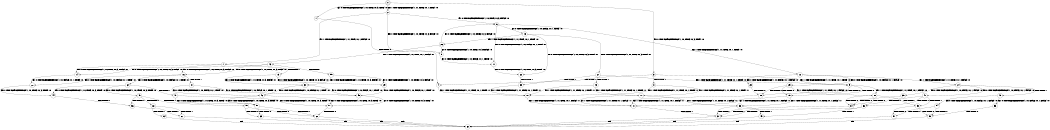 digraph BCG {
size = "7, 10.5";
center = TRUE;
node [shape = circle];
0 [peripheries = 2];
0 -> 1 [label = "EX !0 !ATOMIC_EXCH_BRANCH (1, +0, TRUE, +0, 3, TRUE) !:0:"];
0 -> 2 [label = "EX !1 !ATOMIC_EXCH_BRANCH (1, +1, TRUE, +0, 1, TRUE) !:0:"];
0 -> 3 [label = "EX !0 !ATOMIC_EXCH_BRANCH (1, +0, TRUE, +0, 3, TRUE) !:0:"];
1 -> 4 [label = "TERMINATE !0"];
2 -> 5 [label = "EX !0 !ATOMIC_EXCH_BRANCH (1, +0, TRUE, +0, 3, FALSE) !:0:"];
2 -> 6 [label = "EX !0 !ATOMIC_EXCH_BRANCH (1, +0, TRUE, +0, 3, FALSE) !:0:"];
2 -> 7 [label = "EX !1 !ATOMIC_EXCH_BRANCH (1, +1, TRUE, +0, 1, FALSE) !:0:"];
3 -> 4 [label = "TERMINATE !0"];
3 -> 8 [label = "TERMINATE !0"];
3 -> 9 [label = "EX !1 !ATOMIC_EXCH_BRANCH (1, +1, TRUE, +0, 1, TRUE) !:0:"];
4 -> 10 [label = "EX !1 !ATOMIC_EXCH_BRANCH (1, +1, TRUE, +0, 1, TRUE) !:1:"];
5 -> 11 [label = "EX !0 !ATOMIC_EXCH_BRANCH (1, +0, FALSE, +0, 1, TRUE) !:0:"];
6 -> 11 [label = "EX !0 !ATOMIC_EXCH_BRANCH (1, +0, FALSE, +0, 1, TRUE) !:0:"];
6 -> 12 [label = "EX !1 !ATOMIC_EXCH_BRANCH (1, +1, TRUE, +0, 1, TRUE) !:0:"];
6 -> 13 [label = "EX !0 !ATOMIC_EXCH_BRANCH (1, +0, FALSE, +0, 1, TRUE) !:0:"];
7 -> 14 [label = "EX !0 !ATOMIC_EXCH_BRANCH (1, +0, TRUE, +0, 3, FALSE) !:0:"];
7 -> 15 [label = "TERMINATE !1"];
7 -> 16 [label = "EX !0 !ATOMIC_EXCH_BRANCH (1, +0, TRUE, +0, 3, FALSE) !:0:"];
8 -> 10 [label = "EX !1 !ATOMIC_EXCH_BRANCH (1, +1, TRUE, +0, 1, TRUE) !:1:"];
8 -> 17 [label = "EX !1 !ATOMIC_EXCH_BRANCH (1, +1, TRUE, +0, 1, TRUE) !:1:"];
9 -> 18 [label = "TERMINATE !0"];
9 -> 19 [label = "TERMINATE !0"];
9 -> 20 [label = "EX !1 !ATOMIC_EXCH_BRANCH (1, +1, TRUE, +0, 1, FALSE) !:0:"];
10 -> 21 [label = "EX !1 !ATOMIC_EXCH_BRANCH (1, +1, TRUE, +0, 1, FALSE) !:1:"];
11 -> 22 [label = "EX !0 !ATOMIC_EXCH_BRANCH (1, +0, TRUE, +0, 3, TRUE) !:0:"];
12 -> 23 [label = "EX !0 !ATOMIC_EXCH_BRANCH (1, +0, FALSE, +0, 1, FALSE) !:0:"];
12 -> 24 [label = "EX !1 !ATOMIC_EXCH_BRANCH (1, +1, TRUE, +0, 1, FALSE) !:0:"];
12 -> 25 [label = "EX !0 !ATOMIC_EXCH_BRANCH (1, +0, FALSE, +0, 1, FALSE) !:0:"];
13 -> 22 [label = "EX !0 !ATOMIC_EXCH_BRANCH (1, +0, TRUE, +0, 3, TRUE) !:0:"];
13 -> 26 [label = "EX !1 !ATOMIC_EXCH_BRANCH (1, +1, TRUE, +0, 1, TRUE) !:0:"];
13 -> 27 [label = "EX !0 !ATOMIC_EXCH_BRANCH (1, +0, TRUE, +0, 3, TRUE) !:0:"];
14 -> 28 [label = "EX !0 !ATOMIC_EXCH_BRANCH (1, +0, FALSE, +0, 1, TRUE) !:0:"];
15 -> 29 [label = "EX !0 !ATOMIC_EXCH_BRANCH (1, +0, TRUE, +0, 3, FALSE) !:0:"];
15 -> 30 [label = "EX !0 !ATOMIC_EXCH_BRANCH (1, +0, TRUE, +0, 3, FALSE) !:0:"];
16 -> 28 [label = "EX !0 !ATOMIC_EXCH_BRANCH (1, +0, FALSE, +0, 1, TRUE) !:0:"];
16 -> 31 [label = "TERMINATE !1"];
16 -> 32 [label = "EX !0 !ATOMIC_EXCH_BRANCH (1, +0, FALSE, +0, 1, TRUE) !:0:"];
17 -> 21 [label = "EX !1 !ATOMIC_EXCH_BRANCH (1, +1, TRUE, +0, 1, FALSE) !:1:"];
17 -> 33 [label = "EX !1 !ATOMIC_EXCH_BRANCH (1, +1, TRUE, +0, 1, FALSE) !:1:"];
18 -> 21 [label = "EX !1 !ATOMIC_EXCH_BRANCH (1, +1, TRUE, +0, 1, FALSE) !:1:"];
19 -> 21 [label = "EX !1 !ATOMIC_EXCH_BRANCH (1, +1, TRUE, +0, 1, FALSE) !:1:"];
19 -> 33 [label = "EX !1 !ATOMIC_EXCH_BRANCH (1, +1, TRUE, +0, 1, FALSE) !:1:"];
20 -> 34 [label = "TERMINATE !0"];
20 -> 35 [label = "TERMINATE !1"];
20 -> 36 [label = "TERMINATE !0"];
21 -> 37 [label = "TERMINATE !1"];
22 -> 38 [label = "TERMINATE !0"];
23 -> 18 [label = "TERMINATE !0"];
24 -> 39 [label = "EX !0 !ATOMIC_EXCH_BRANCH (1, +0, FALSE, +0, 1, FALSE) !:0:"];
24 -> 40 [label = "TERMINATE !1"];
24 -> 41 [label = "EX !0 !ATOMIC_EXCH_BRANCH (1, +0, FALSE, +0, 1, FALSE) !:0:"];
25 -> 18 [label = "TERMINATE !0"];
25 -> 19 [label = "TERMINATE !0"];
25 -> 20 [label = "EX !1 !ATOMIC_EXCH_BRANCH (1, +1, TRUE, +0, 1, FALSE) !:0:"];
26 -> 5 [label = "EX !0 !ATOMIC_EXCH_BRANCH (1, +0, TRUE, +0, 3, FALSE) !:0:"];
26 -> 42 [label = "EX !1 !ATOMIC_EXCH_BRANCH (1, +1, TRUE, +0, 1, FALSE) !:0:"];
26 -> 6 [label = "EX !0 !ATOMIC_EXCH_BRANCH (1, +0, TRUE, +0, 3, FALSE) !:0:"];
27 -> 38 [label = "TERMINATE !0"];
27 -> 43 [label = "TERMINATE !0"];
27 -> 9 [label = "EX !1 !ATOMIC_EXCH_BRANCH (1, +1, TRUE, +0, 1, TRUE) !:0:"];
28 -> 44 [label = "EX !0 !ATOMIC_EXCH_BRANCH (1, +0, TRUE, +0, 3, TRUE) !:0:"];
29 -> 45 [label = "EX !0 !ATOMIC_EXCH_BRANCH (1, +0, FALSE, +0, 1, TRUE) !:0:"];
30 -> 45 [label = "EX !0 !ATOMIC_EXCH_BRANCH (1, +0, FALSE, +0, 1, TRUE) !:0:"];
30 -> 46 [label = "EX !0 !ATOMIC_EXCH_BRANCH (1, +0, FALSE, +0, 1, TRUE) !:0:"];
31 -> 45 [label = "EX !0 !ATOMIC_EXCH_BRANCH (1, +0, FALSE, +0, 1, TRUE) !:0:"];
31 -> 46 [label = "EX !0 !ATOMIC_EXCH_BRANCH (1, +0, FALSE, +0, 1, TRUE) !:0:"];
32 -> 44 [label = "EX !0 !ATOMIC_EXCH_BRANCH (1, +0, TRUE, +0, 3, TRUE) !:0:"];
32 -> 47 [label = "TERMINATE !1"];
32 -> 48 [label = "EX !0 !ATOMIC_EXCH_BRANCH (1, +0, TRUE, +0, 3, TRUE) !:0:"];
33 -> 37 [label = "TERMINATE !1"];
33 -> 49 [label = "TERMINATE !1"];
34 -> 37 [label = "TERMINATE !1"];
35 -> 50 [label = "TERMINATE !0"];
35 -> 51 [label = "TERMINATE !0"];
36 -> 37 [label = "TERMINATE !1"];
36 -> 49 [label = "TERMINATE !1"];
37 -> 52 [label = "exit"];
38 -> 10 [label = "EX !1 !ATOMIC_EXCH_BRANCH (1, +1, TRUE, +0, 1, TRUE) !:1:"];
39 -> 34 [label = "TERMINATE !0"];
40 -> 53 [label = "EX !0 !ATOMIC_EXCH_BRANCH (1, +0, FALSE, +0, 1, FALSE) !:0:"];
40 -> 54 [label = "EX !0 !ATOMIC_EXCH_BRANCH (1, +0, FALSE, +0, 1, FALSE) !:0:"];
41 -> 34 [label = "TERMINATE !0"];
41 -> 35 [label = "TERMINATE !1"];
41 -> 36 [label = "TERMINATE !0"];
42 -> 14 [label = "EX !0 !ATOMIC_EXCH_BRANCH (1, +0, TRUE, +0, 3, FALSE) !:0:"];
42 -> 55 [label = "TERMINATE !1"];
42 -> 16 [label = "EX !0 !ATOMIC_EXCH_BRANCH (1, +0, TRUE, +0, 3, FALSE) !:0:"];
43 -> 10 [label = "EX !1 !ATOMIC_EXCH_BRANCH (1, +1, TRUE, +0, 1, TRUE) !:1:"];
43 -> 17 [label = "EX !1 !ATOMIC_EXCH_BRANCH (1, +1, TRUE, +0, 1, TRUE) !:1:"];
44 -> 56 [label = "TERMINATE !0"];
45 -> 57 [label = "EX !0 !ATOMIC_EXCH_BRANCH (1, +0, TRUE, +0, 3, TRUE) !:0:"];
46 -> 57 [label = "EX !0 !ATOMIC_EXCH_BRANCH (1, +0, TRUE, +0, 3, TRUE) !:0:"];
46 -> 58 [label = "EX !0 !ATOMIC_EXCH_BRANCH (1, +0, TRUE, +0, 3, TRUE) !:0:"];
47 -> 57 [label = "EX !0 !ATOMIC_EXCH_BRANCH (1, +0, TRUE, +0, 3, TRUE) !:0:"];
47 -> 58 [label = "EX !0 !ATOMIC_EXCH_BRANCH (1, +0, TRUE, +0, 3, TRUE) !:0:"];
48 -> 56 [label = "TERMINATE !0"];
48 -> 59 [label = "TERMINATE !1"];
48 -> 60 [label = "TERMINATE !0"];
49 -> 52 [label = "exit"];
50 -> 52 [label = "exit"];
51 -> 52 [label = "exit"];
53 -> 50 [label = "TERMINATE !0"];
54 -> 50 [label = "TERMINATE !0"];
54 -> 51 [label = "TERMINATE !0"];
55 -> 29 [label = "EX !0 !ATOMIC_EXCH_BRANCH (1, +0, TRUE, +0, 3, FALSE) !:0:"];
55 -> 30 [label = "EX !0 !ATOMIC_EXCH_BRANCH (1, +0, TRUE, +0, 3, FALSE) !:0:"];
56 -> 61 [label = "TERMINATE !1"];
57 -> 62 [label = "TERMINATE !0"];
58 -> 62 [label = "TERMINATE !0"];
58 -> 63 [label = "TERMINATE !0"];
59 -> 62 [label = "TERMINATE !0"];
59 -> 63 [label = "TERMINATE !0"];
60 -> 61 [label = "TERMINATE !1"];
60 -> 64 [label = "TERMINATE !1"];
61 -> 52 [label = "exit"];
62 -> 52 [label = "exit"];
63 -> 52 [label = "exit"];
64 -> 52 [label = "exit"];
}
